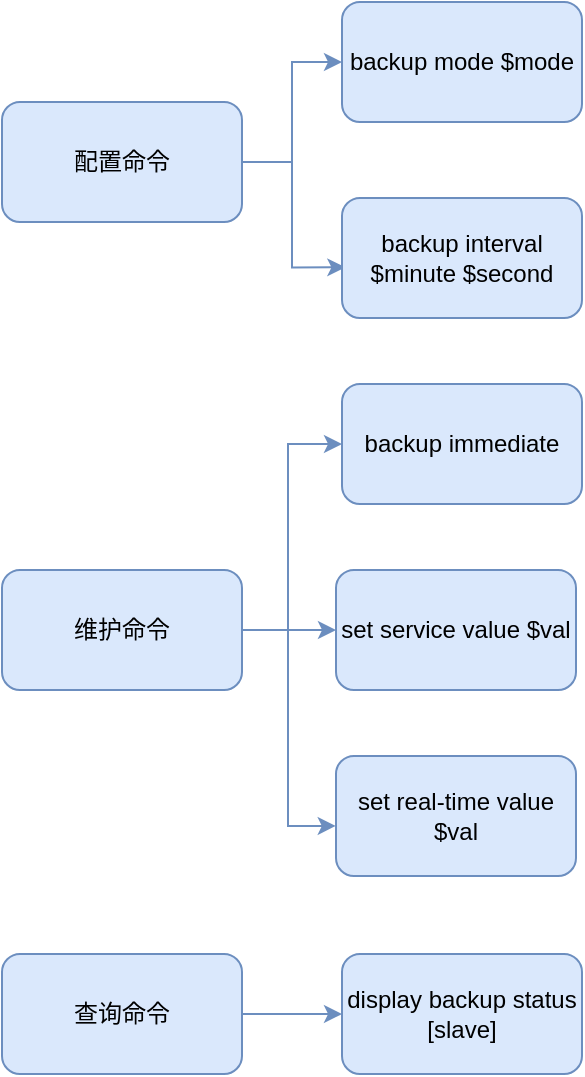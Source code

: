 <mxfile version="16.6.4" type="github">
  <diagram id="EH2DLJnJJi2QQBK3wejo" name="Page-1">
    <mxGraphModel dx="1422" dy="762" grid="0" gridSize="10" guides="1" tooltips="1" connect="1" arrows="1" fold="1" page="1" pageScale="1" pageWidth="827" pageHeight="1169" math="0" shadow="0">
      <root>
        <mxCell id="0" />
        <mxCell id="1" parent="0" />
        <mxCell id="l49X7LjRo6Gnyk_LpW9R-18" style="edgeStyle=orthogonalEdgeStyle;rounded=0;orthogonalLoop=1;jettySize=auto;html=1;fillColor=#dae8fc;strokeColor=#6c8ebf;" edge="1" parent="1" source="l49X7LjRo6Gnyk_LpW9R-6" target="l49X7LjRo6Gnyk_LpW9R-10">
          <mxGeometry relative="1" as="geometry" />
        </mxCell>
        <mxCell id="l49X7LjRo6Gnyk_LpW9R-19" style="edgeStyle=orthogonalEdgeStyle;rounded=0;orthogonalLoop=1;jettySize=auto;html=1;entryX=0.014;entryY=0.578;entryDx=0;entryDy=0;entryPerimeter=0;fillColor=#dae8fc;strokeColor=#6c8ebf;" edge="1" parent="1" source="l49X7LjRo6Gnyk_LpW9R-6" target="l49X7LjRo6Gnyk_LpW9R-11">
          <mxGeometry relative="1" as="geometry" />
        </mxCell>
        <mxCell id="l49X7LjRo6Gnyk_LpW9R-6" value="配置命令" style="rounded=1;whiteSpace=wrap;html=1;fillColor=#dae8fc;strokeColor=#6c8ebf;" vertex="1" parent="1">
          <mxGeometry x="99" y="92" width="120" height="60" as="geometry" />
        </mxCell>
        <mxCell id="l49X7LjRo6Gnyk_LpW9R-23" style="edgeStyle=orthogonalEdgeStyle;rounded=0;orthogonalLoop=1;jettySize=auto;html=1;entryX=0;entryY=0.5;entryDx=0;entryDy=0;fillColor=#dae8fc;strokeColor=#6c8ebf;" edge="1" parent="1" source="l49X7LjRo6Gnyk_LpW9R-7" target="l49X7LjRo6Gnyk_LpW9R-20">
          <mxGeometry relative="1" as="geometry">
            <Array as="points">
              <mxPoint x="242" y="356" />
              <mxPoint x="242" y="263" />
            </Array>
          </mxGeometry>
        </mxCell>
        <mxCell id="l49X7LjRo6Gnyk_LpW9R-24" style="edgeStyle=orthogonalEdgeStyle;rounded=0;orthogonalLoop=1;jettySize=auto;html=1;entryX=0;entryY=0.5;entryDx=0;entryDy=0;fillColor=#dae8fc;strokeColor=#6c8ebf;" edge="1" parent="1" source="l49X7LjRo6Gnyk_LpW9R-7" target="l49X7LjRo6Gnyk_LpW9R-21">
          <mxGeometry relative="1" as="geometry" />
        </mxCell>
        <mxCell id="l49X7LjRo6Gnyk_LpW9R-25" style="edgeStyle=orthogonalEdgeStyle;rounded=0;orthogonalLoop=1;jettySize=auto;html=1;entryX=-0.001;entryY=0.583;entryDx=0;entryDy=0;entryPerimeter=0;fillColor=#dae8fc;strokeColor=#6c8ebf;" edge="1" parent="1" source="l49X7LjRo6Gnyk_LpW9R-7" target="l49X7LjRo6Gnyk_LpW9R-22">
          <mxGeometry relative="1" as="geometry">
            <Array as="points">
              <mxPoint x="242" y="356" />
              <mxPoint x="242" y="454" />
            </Array>
          </mxGeometry>
        </mxCell>
        <mxCell id="l49X7LjRo6Gnyk_LpW9R-7" value="维护命令" style="rounded=1;whiteSpace=wrap;html=1;fillColor=#dae8fc;strokeColor=#6c8ebf;" vertex="1" parent="1">
          <mxGeometry x="99" y="326" width="120" height="60" as="geometry" />
        </mxCell>
        <mxCell id="l49X7LjRo6Gnyk_LpW9R-27" value="" style="edgeStyle=orthogonalEdgeStyle;rounded=0;orthogonalLoop=1;jettySize=auto;html=1;fillColor=#dae8fc;strokeColor=#6c8ebf;" edge="1" parent="1" source="l49X7LjRo6Gnyk_LpW9R-8" target="l49X7LjRo6Gnyk_LpW9R-26">
          <mxGeometry relative="1" as="geometry" />
        </mxCell>
        <mxCell id="l49X7LjRo6Gnyk_LpW9R-8" value="查询命令" style="rounded=1;whiteSpace=wrap;html=1;fillColor=#dae8fc;strokeColor=#6c8ebf;" vertex="1" parent="1">
          <mxGeometry x="99" y="518" width="120" height="60" as="geometry" />
        </mxCell>
        <mxCell id="l49X7LjRo6Gnyk_LpW9R-10" value="backup mode $mode" style="rounded=1;whiteSpace=wrap;html=1;fillColor=#dae8fc;strokeColor=#6c8ebf;" vertex="1" parent="1">
          <mxGeometry x="269" y="42" width="120" height="60" as="geometry" />
        </mxCell>
        <mxCell id="l49X7LjRo6Gnyk_LpW9R-11" value="backup interval $minute $second" style="rounded=1;whiteSpace=wrap;html=1;fillColor=#dae8fc;strokeColor=#6c8ebf;" vertex="1" parent="1">
          <mxGeometry x="269" y="140" width="120" height="60" as="geometry" />
        </mxCell>
        <mxCell id="l49X7LjRo6Gnyk_LpW9R-20" value="backup immediate" style="rounded=1;whiteSpace=wrap;html=1;fillColor=#dae8fc;strokeColor=#6c8ebf;" vertex="1" parent="1">
          <mxGeometry x="269" y="233" width="120" height="60" as="geometry" />
        </mxCell>
        <mxCell id="l49X7LjRo6Gnyk_LpW9R-21" value="set service value $val" style="rounded=1;whiteSpace=wrap;html=1;fillColor=#dae8fc;strokeColor=#6c8ebf;" vertex="1" parent="1">
          <mxGeometry x="266" y="326" width="120" height="60" as="geometry" />
        </mxCell>
        <mxCell id="l49X7LjRo6Gnyk_LpW9R-22" value="set real-time value $val" style="rounded=1;whiteSpace=wrap;html=1;fillColor=#dae8fc;strokeColor=#6c8ebf;" vertex="1" parent="1">
          <mxGeometry x="266" y="419" width="120" height="60" as="geometry" />
        </mxCell>
        <mxCell id="l49X7LjRo6Gnyk_LpW9R-26" value="display backup status [slave]" style="rounded=1;whiteSpace=wrap;html=1;fillColor=#dae8fc;strokeColor=#6c8ebf;" vertex="1" parent="1">
          <mxGeometry x="269" y="518" width="120" height="60" as="geometry" />
        </mxCell>
      </root>
    </mxGraphModel>
  </diagram>
</mxfile>
